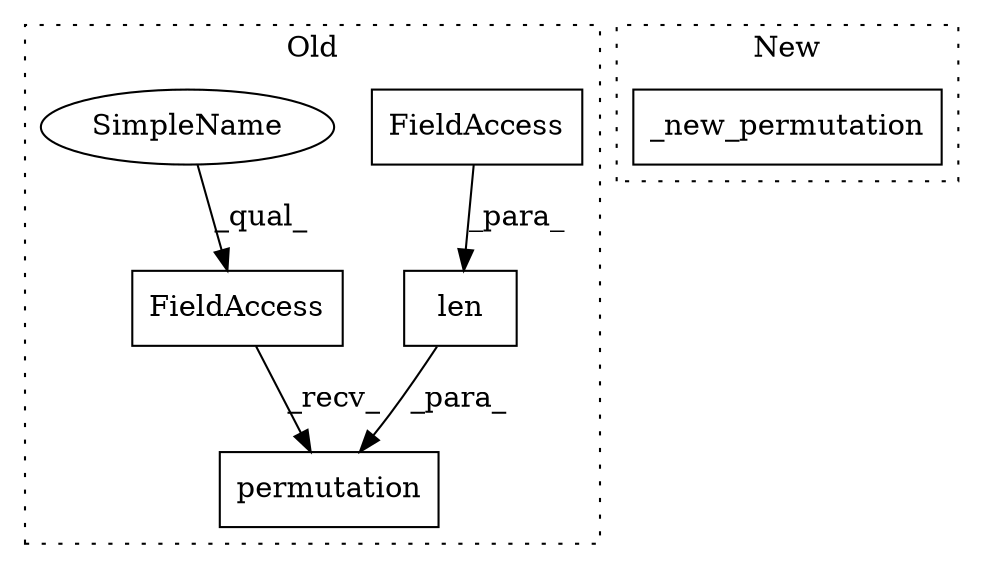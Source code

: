 digraph G {
subgraph cluster0 {
2 [label="FieldAccess" a="22" s="2177" l="12" shape="box"];
3 [label="permutation" a="32" s="2190,2219" l="12,1" shape="box"];
4 [label="len" a="32" s="2202,2218" l="4,1" shape="box"];
5 [label="FieldAccess" a="22" s="2206" l="12" shape="box"];
6 [label="SimpleName" a="42" s="2177" l="5" shape="ellipse"];
label = "Old";
style="dotted";
}
subgraph cluster1 {
1 [label="_new_permutation" a="32" s="2152" l="18" shape="box"];
label = "New";
style="dotted";
}
2 -> 3 [label="_recv_"];
4 -> 3 [label="_para_"];
5 -> 4 [label="_para_"];
6 -> 2 [label="_qual_"];
}